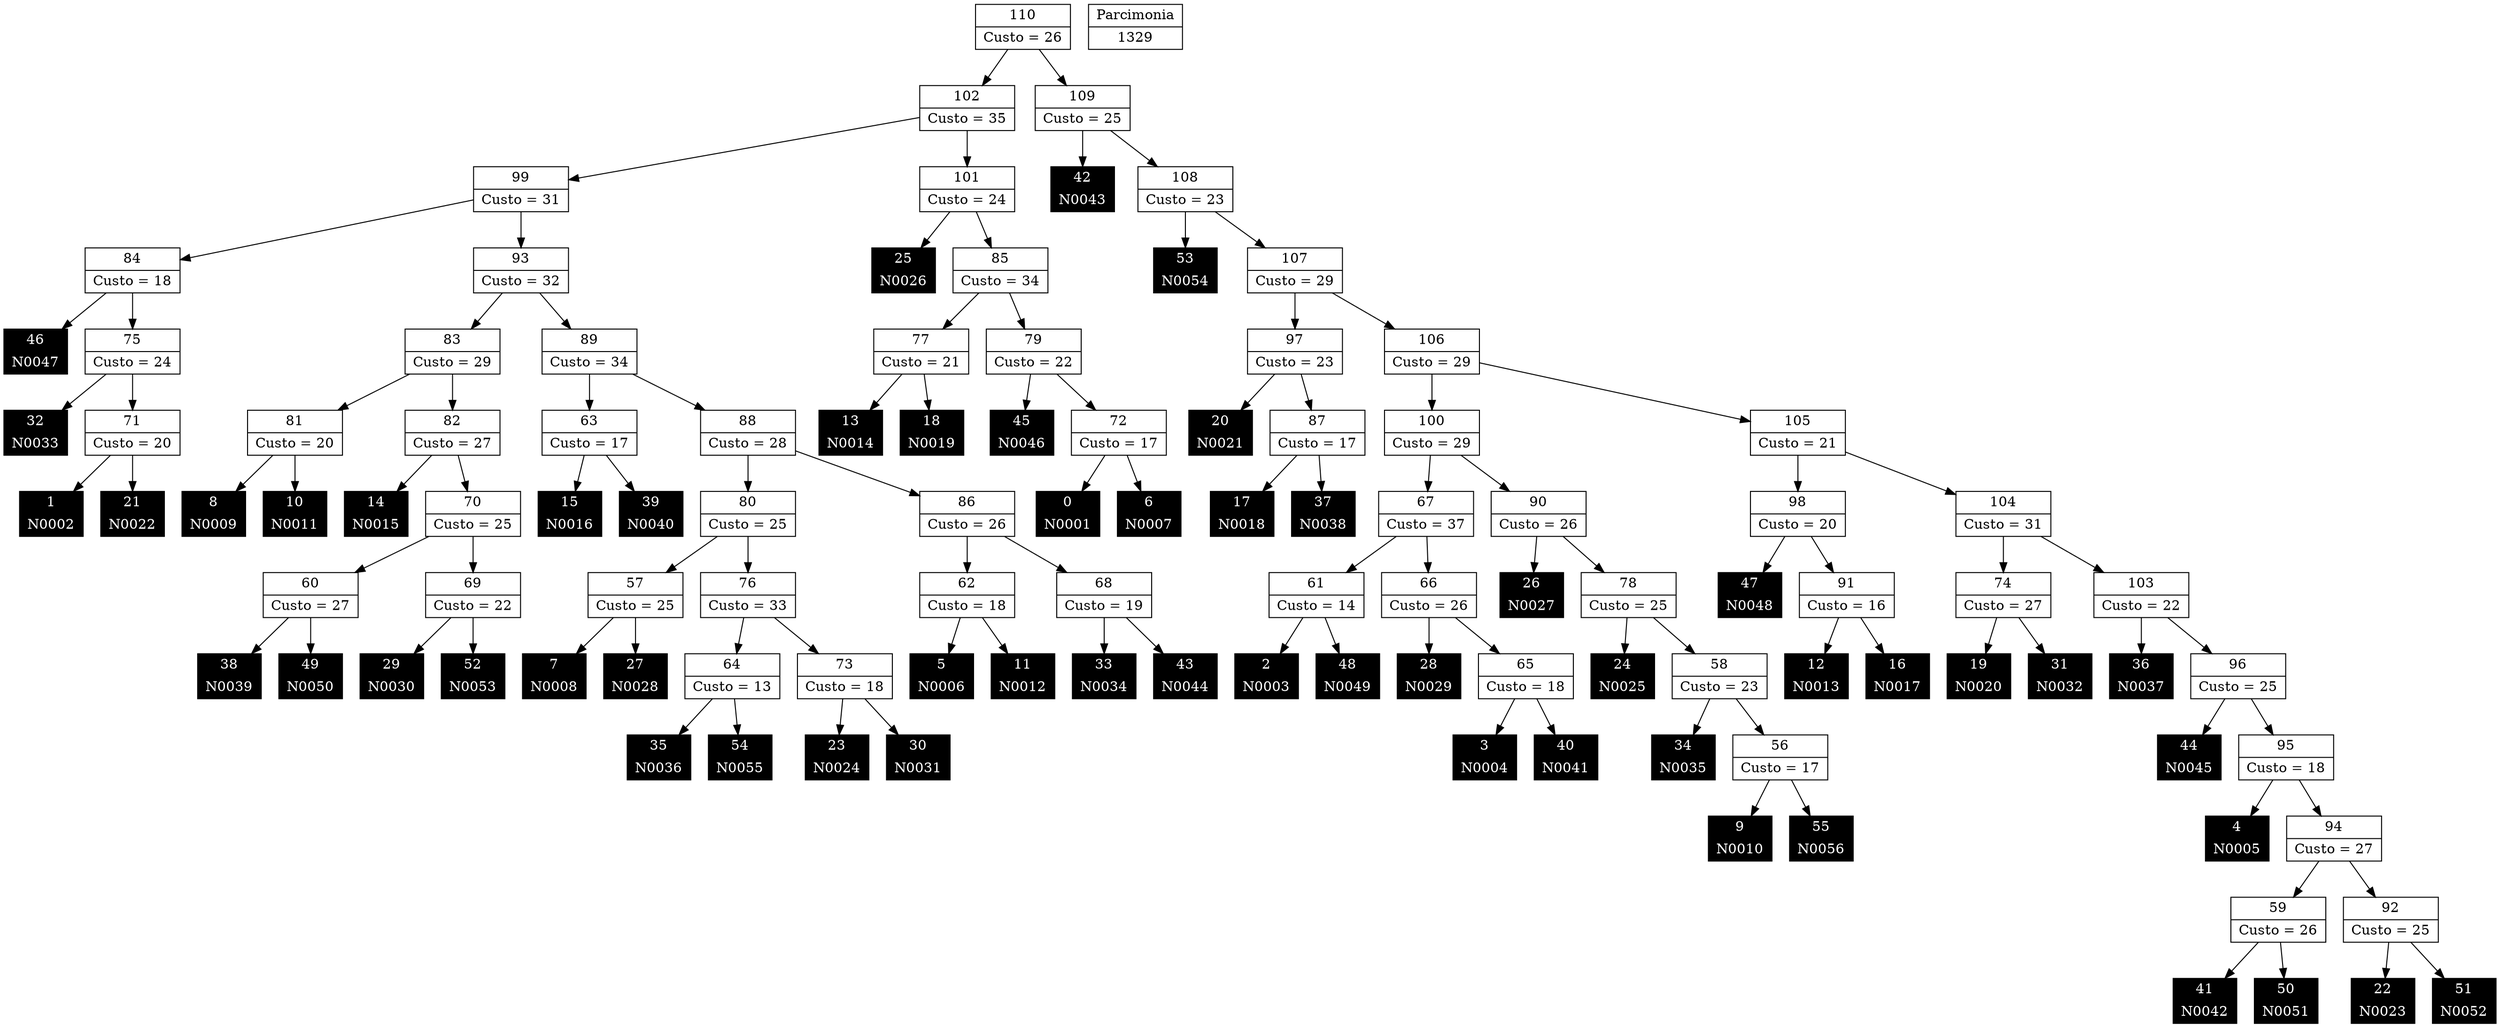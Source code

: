 Digraph G {
0 [shape="record", label="{0 | N0001}",style=filled, color=black, fontcolor=white,fontsize=14, height=0.5]
1 [shape="record", label="{1 | N0002}",style=filled, color=black, fontcolor=white,fontsize=14, height=0.5]
2 [shape="record", label="{2 | N0003}",style=filled, color=black, fontcolor=white,fontsize=14, height=0.5]
3 [shape="record", label="{3 | N0004}",style=filled, color=black, fontcolor=white,fontsize=14, height=0.5]
4 [shape="record", label="{4 | N0005}",style=filled, color=black, fontcolor=white,fontsize=14, height=0.5]
5 [shape="record", label="{5 | N0006}",style=filled, color=black, fontcolor=white,fontsize=14, height=0.5]
6 [shape="record", label="{6 | N0007}",style=filled, color=black, fontcolor=white,fontsize=14, height=0.5]
7 [shape="record", label="{7 | N0008}",style=filled, color=black, fontcolor=white,fontsize=14, height=0.5]
8 [shape="record", label="{8 | N0009}",style=filled, color=black, fontcolor=white,fontsize=14, height=0.5]
9 [shape="record", label="{9 | N0010}",style=filled, color=black, fontcolor=white,fontsize=14, height=0.5]
10 [shape="record", label="{10 | N0011}",style=filled, color=black, fontcolor=white,fontsize=14, height=0.5]
11 [shape="record", label="{11 | N0012}",style=filled, color=black, fontcolor=white,fontsize=14, height=0.5]
12 [shape="record", label="{12 | N0013}",style=filled, color=black, fontcolor=white,fontsize=14, height=0.5]
13 [shape="record", label="{13 | N0014}",style=filled, color=black, fontcolor=white,fontsize=14, height=0.5]
14 [shape="record", label="{14 | N0015}",style=filled, color=black, fontcolor=white,fontsize=14, height=0.5]
15 [shape="record", label="{15 | N0016}",style=filled, color=black, fontcolor=white,fontsize=14, height=0.5]
16 [shape="record", label="{16 | N0017}",style=filled, color=black, fontcolor=white,fontsize=14, height=0.5]
17 [shape="record", label="{17 | N0018}",style=filled, color=black, fontcolor=white,fontsize=14, height=0.5]
18 [shape="record", label="{18 | N0019}",style=filled, color=black, fontcolor=white,fontsize=14, height=0.5]
19 [shape="record", label="{19 | N0020}",style=filled, color=black, fontcolor=white,fontsize=14, height=0.5]
20 [shape="record", label="{20 | N0021}",style=filled, color=black, fontcolor=white,fontsize=14, height=0.5]
21 [shape="record", label="{21 | N0022}",style=filled, color=black, fontcolor=white,fontsize=14, height=0.5]
22 [shape="record", label="{22 | N0023}",style=filled, color=black, fontcolor=white,fontsize=14, height=0.5]
23 [shape="record", label="{23 | N0024}",style=filled, color=black, fontcolor=white,fontsize=14, height=0.5]
24 [shape="record", label="{24 | N0025}",style=filled, color=black, fontcolor=white,fontsize=14, height=0.5]
25 [shape="record", label="{25 | N0026}",style=filled, color=black, fontcolor=white,fontsize=14, height=0.5]
26 [shape="record", label="{26 | N0027}",style=filled, color=black, fontcolor=white,fontsize=14, height=0.5]
27 [shape="record", label="{27 | N0028}",style=filled, color=black, fontcolor=white,fontsize=14, height=0.5]
28 [shape="record", label="{28 | N0029}",style=filled, color=black, fontcolor=white,fontsize=14, height=0.5]
29 [shape="record", label="{29 | N0030}",style=filled, color=black, fontcolor=white,fontsize=14, height=0.5]
30 [shape="record", label="{30 | N0031}",style=filled, color=black, fontcolor=white,fontsize=14, height=0.5]
31 [shape="record", label="{31 | N0032}",style=filled, color=black, fontcolor=white,fontsize=14, height=0.5]
32 [shape="record", label="{32 | N0033}",style=filled, color=black, fontcolor=white,fontsize=14, height=0.5]
33 [shape="record", label="{33 | N0034}",style=filled, color=black, fontcolor=white,fontsize=14, height=0.5]
34 [shape="record", label="{34 | N0035}",style=filled, color=black, fontcolor=white,fontsize=14, height=0.5]
35 [shape="record", label="{35 | N0036}",style=filled, color=black, fontcolor=white,fontsize=14, height=0.5]
36 [shape="record", label="{36 | N0037}",style=filled, color=black, fontcolor=white,fontsize=14, height=0.5]
37 [shape="record", label="{37 | N0038}",style=filled, color=black, fontcolor=white,fontsize=14, height=0.5]
38 [shape="record", label="{38 | N0039}",style=filled, color=black, fontcolor=white,fontsize=14, height=0.5]
39 [shape="record", label="{39 | N0040}",style=filled, color=black, fontcolor=white,fontsize=14, height=0.5]
40 [shape="record", label="{40 | N0041}",style=filled, color=black, fontcolor=white,fontsize=14, height=0.5]
41 [shape="record", label="{41 | N0042}",style=filled, color=black, fontcolor=white,fontsize=14, height=0.5]
42 [shape="record", label="{42 | N0043}",style=filled, color=black, fontcolor=white,fontsize=14, height=0.5]
43 [shape="record", label="{43 | N0044}",style=filled, color=black, fontcolor=white,fontsize=14, height=0.5]
44 [shape="record", label="{44 | N0045}",style=filled, color=black, fontcolor=white,fontsize=14, height=0.5]
45 [shape="record", label="{45 | N0046}",style=filled, color=black, fontcolor=white,fontsize=14, height=0.5]
46 [shape="record", label="{46 | N0047}",style=filled, color=black, fontcolor=white,fontsize=14, height=0.5]
47 [shape="record", label="{47 | N0048}",style=filled, color=black, fontcolor=white,fontsize=14, height=0.5]
48 [shape="record", label="{48 | N0049}",style=filled, color=black, fontcolor=white,fontsize=14, height=0.5]
49 [shape="record", label="{49 | N0050}",style=filled, color=black, fontcolor=white,fontsize=14, height=0.5]
50 [shape="record", label="{50 | N0051}",style=filled, color=black, fontcolor=white,fontsize=14, height=0.5]
51 [shape="record", label="{51 | N0052}",style=filled, color=black, fontcolor=white,fontsize=14, height=0.5]
52 [shape="record", label="{52 | N0053}",style=filled, color=black, fontcolor=white,fontsize=14, height=0.5]
53 [shape="record", label="{53 | N0054}",style=filled, color=black, fontcolor=white,fontsize=14, height=0.5]
54 [shape="record", label="{54 | N0055}",style=filled, color=black, fontcolor=white,fontsize=14, height=0.5]
55 [shape="record", label="{55 | N0056}",style=filled, color=black, fontcolor=white,fontsize=14, height=0.5]
56 [shape="record", label="{56|Custo = 17}"]
57 [shape="record", label="{57|Custo = 25}"]
58 [shape="record", label="{58|Custo = 23}"]
59 [shape="record", label="{59|Custo = 26}"]
60 [shape="record", label="{60|Custo = 27}"]
61 [shape="record", label="{61|Custo = 14}"]
62 [shape="record", label="{62|Custo = 18}"]
63 [shape="record", label="{63|Custo = 17}"]
64 [shape="record", label="{64|Custo = 13}"]
65 [shape="record", label="{65|Custo = 18}"]
66 [shape="record", label="{66|Custo = 26}"]
67 [shape="record", label="{67|Custo = 37}"]
68 [shape="record", label="{68|Custo = 19}"]
69 [shape="record", label="{69|Custo = 22}"]
70 [shape="record", label="{70|Custo = 25}"]
71 [shape="record", label="{71|Custo = 20}"]
72 [shape="record", label="{72|Custo = 17}"]
73 [shape="record", label="{73|Custo = 18}"]
74 [shape="record", label="{74|Custo = 27}"]
75 [shape="record", label="{75|Custo = 24}"]
76 [shape="record", label="{76|Custo = 33}"]
77 [shape="record", label="{77|Custo = 21}"]
78 [shape="record", label="{78|Custo = 25}"]
79 [shape="record", label="{79|Custo = 22}"]
80 [shape="record", label="{80|Custo = 25}"]
81 [shape="record", label="{81|Custo = 20}"]
82 [shape="record", label="{82|Custo = 27}"]
83 [shape="record", label="{83|Custo = 29}"]
84 [shape="record", label="{84|Custo = 18}"]
85 [shape="record", label="{85|Custo = 34}"]
86 [shape="record", label="{86|Custo = 26}"]
87 [shape="record", label="{87|Custo = 17}"]
88 [shape="record", label="{88|Custo = 28}"]
89 [shape="record", label="{89|Custo = 34}"]
90 [shape="record", label="{90|Custo = 26}"]
91 [shape="record", label="{91|Custo = 16}"]
92 [shape="record", label="{92|Custo = 25}"]
93 [shape="record", label="{93|Custo = 32}"]
94 [shape="record", label="{94|Custo = 27}"]
95 [shape="record", label="{95|Custo = 18}"]
96 [shape="record", label="{96|Custo = 25}"]
97 [shape="record", label="{97|Custo = 23}"]
98 [shape="record", label="{98|Custo = 20}"]
99 [shape="record", label="{99|Custo = 31}"]
100 [shape="record", label="{100|Custo = 29}"]
101 [shape="record", label="{101|Custo = 24}"]
102 [shape="record", label="{102|Custo = 35}"]
103 [shape="record", label="{103|Custo = 22}"]
104 [shape="record", label="{104|Custo = 31}"]
105 [shape="record", label="{105|Custo = 21}"]
106 [shape="record", label="{106|Custo = 29}"]
107 [shape="record", label="{107|Custo = 29}"]
108 [shape="record", label="{108|Custo = 23}"]
109 [shape="record", label="{109|Custo = 25}"]
110 [shape="record", label="{110|Custo = 26}"]

56->55
56->9
57->27
57->7
58->56
58->34
59->50
59->41
60->49
60->38
61->48
61->2
62->11
62->5
63->39
63->15
64->54
64->35
65->40
65->3
66->65
66->28
67->66
67->61
68->43
68->33
69->52
69->29
70->69
70->60
71->21
71->1
72->6
72->0
73->30
73->23
74->31
74->19
75->71
75->32
76->73
76->64
77->18
77->13
78->58
78->24
79->72
79->45
80->76
80->57
81->10
81->8
82->70
82->14
83->82
83->81
84->75
84->46
85->79
85->77
86->68
86->62
87->37
87->17
88->86
88->80
89->88
89->63
90->78
90->26
91->16
91->12
92->51
92->22
93->89
93->83
94->92
94->59
95->94
95->4
96->95
96->44
97->87
97->20
98->91
98->47
99->93
99->84
100->90
100->67
101->85
101->25
102->101
102->99
103->96
103->36
104->103
104->74
105->104
105->98
106->105
106->100
107->106
107->97
108->107
108->53
109->108
109->42
110->109
110->102

1329 [shape="record", label="{Parcimonia|1329}"]
}